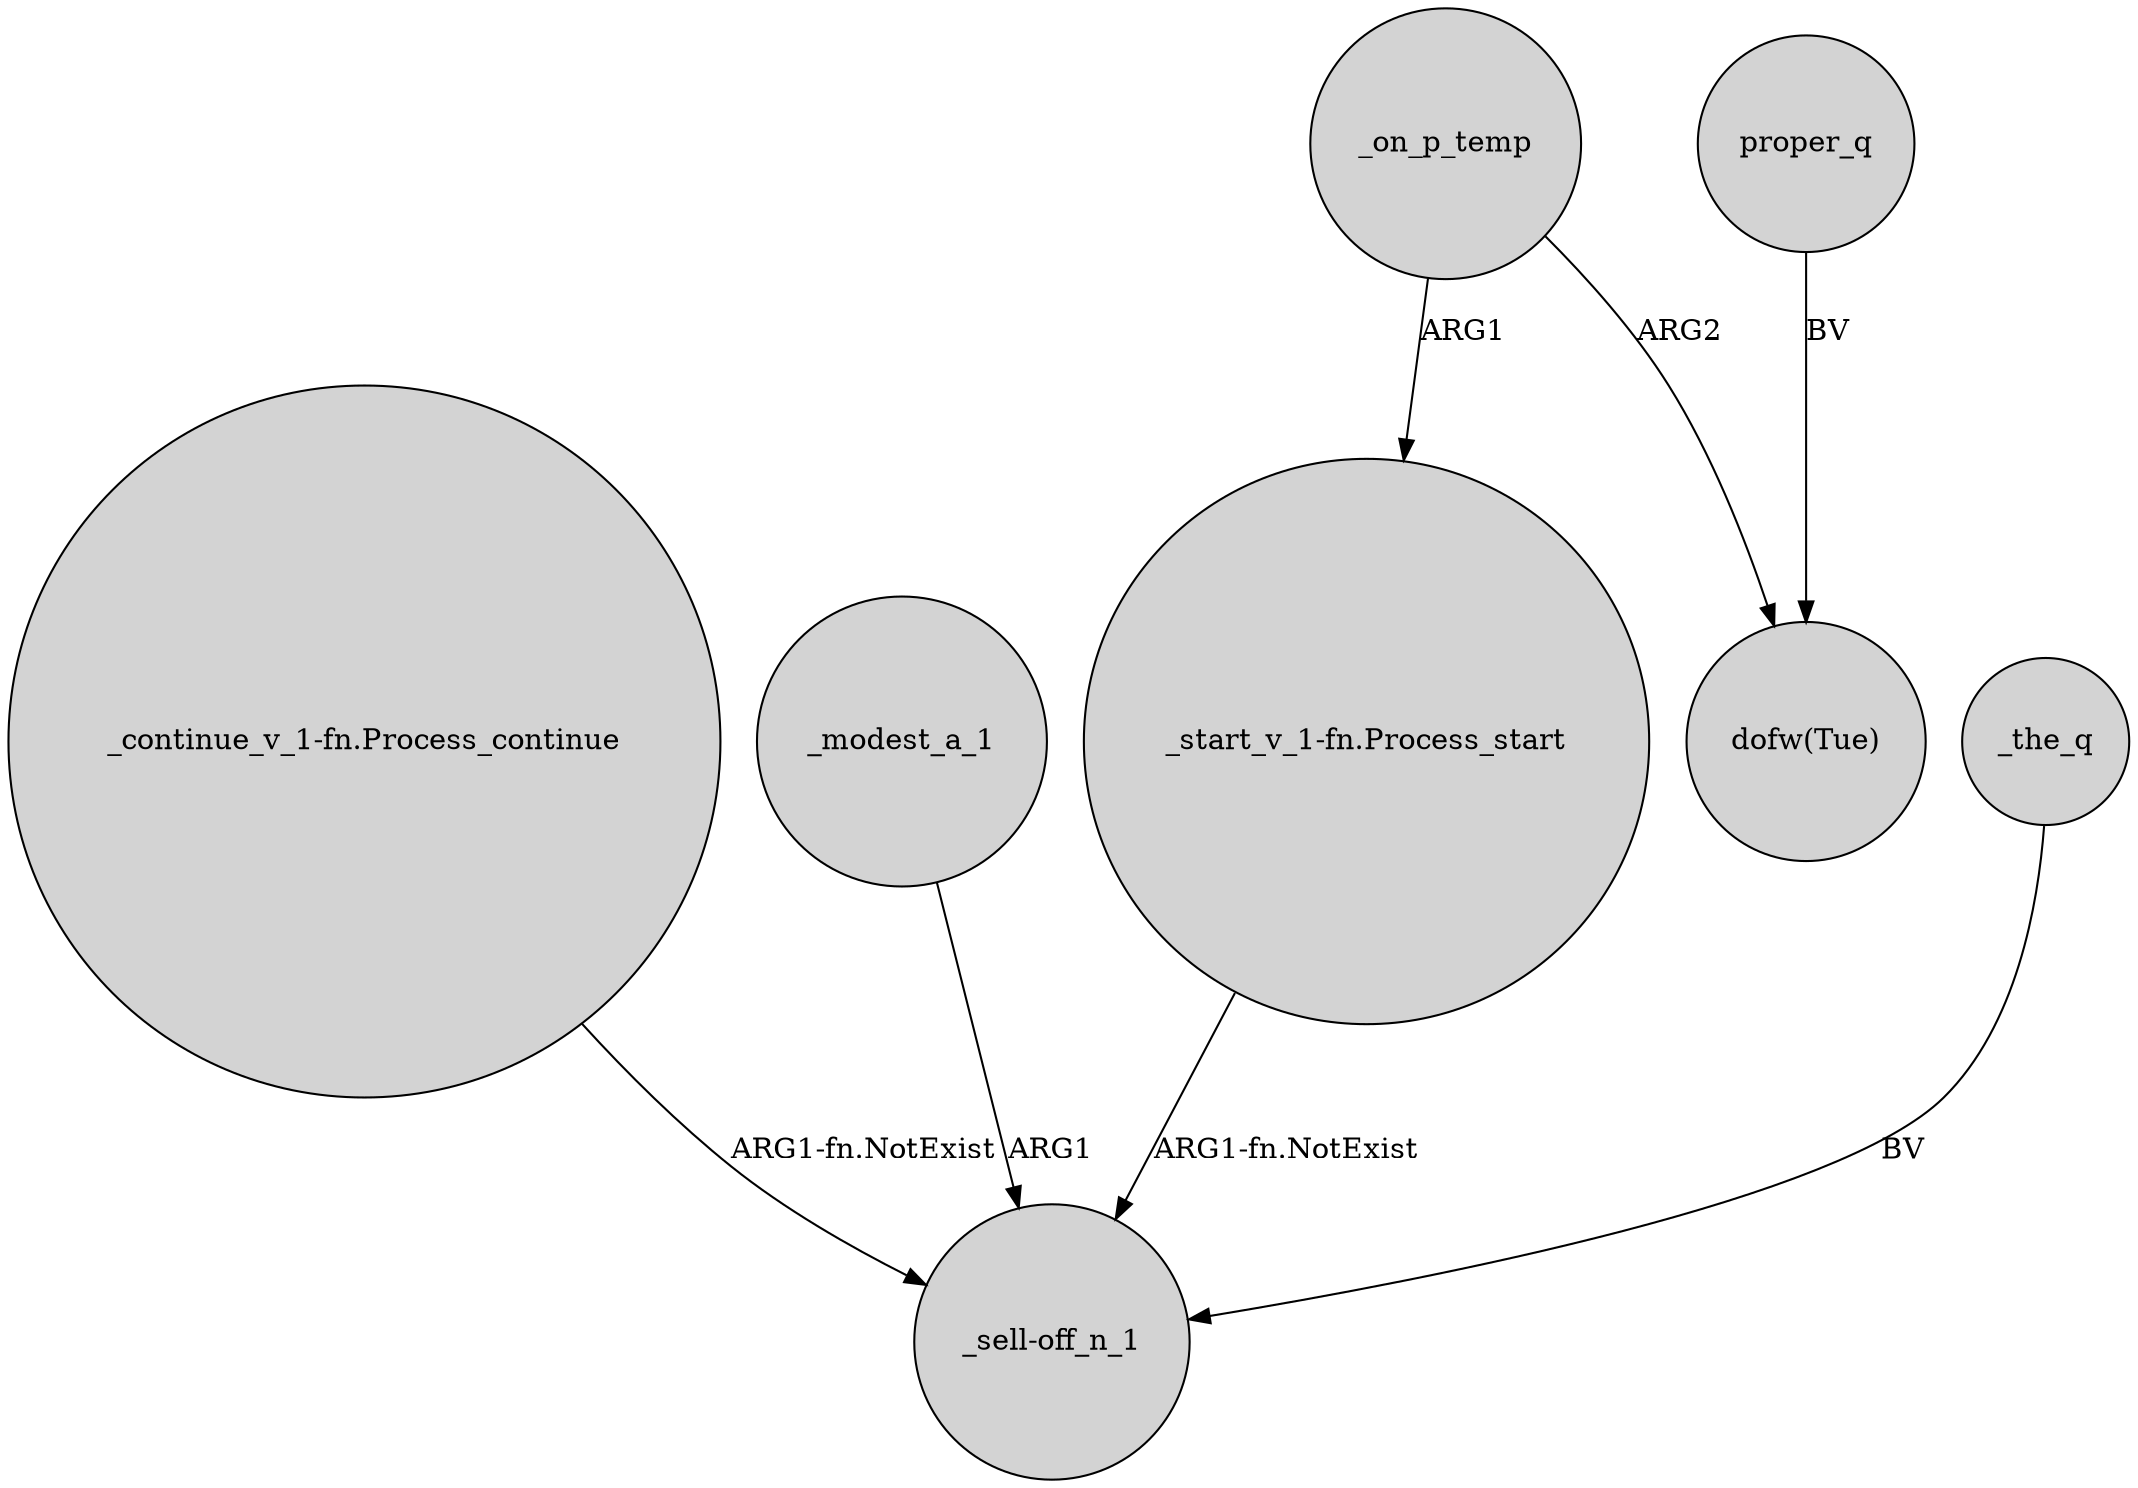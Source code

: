 digraph {
	node [shape=circle style=filled]
	"_continue_v_1-fn.Process_continue" -> "_sell-off_n_1" [label="ARG1-fn.NotExist"]
	proper_q -> "dofw(Tue)" [label=BV]
	_modest_a_1 -> "_sell-off_n_1" [label=ARG1]
	_on_p_temp -> "_start_v_1-fn.Process_start" [label=ARG1]
	_on_p_temp -> "dofw(Tue)" [label=ARG2]
	"_start_v_1-fn.Process_start" -> "_sell-off_n_1" [label="ARG1-fn.NotExist"]
	_the_q -> "_sell-off_n_1" [label=BV]
}
